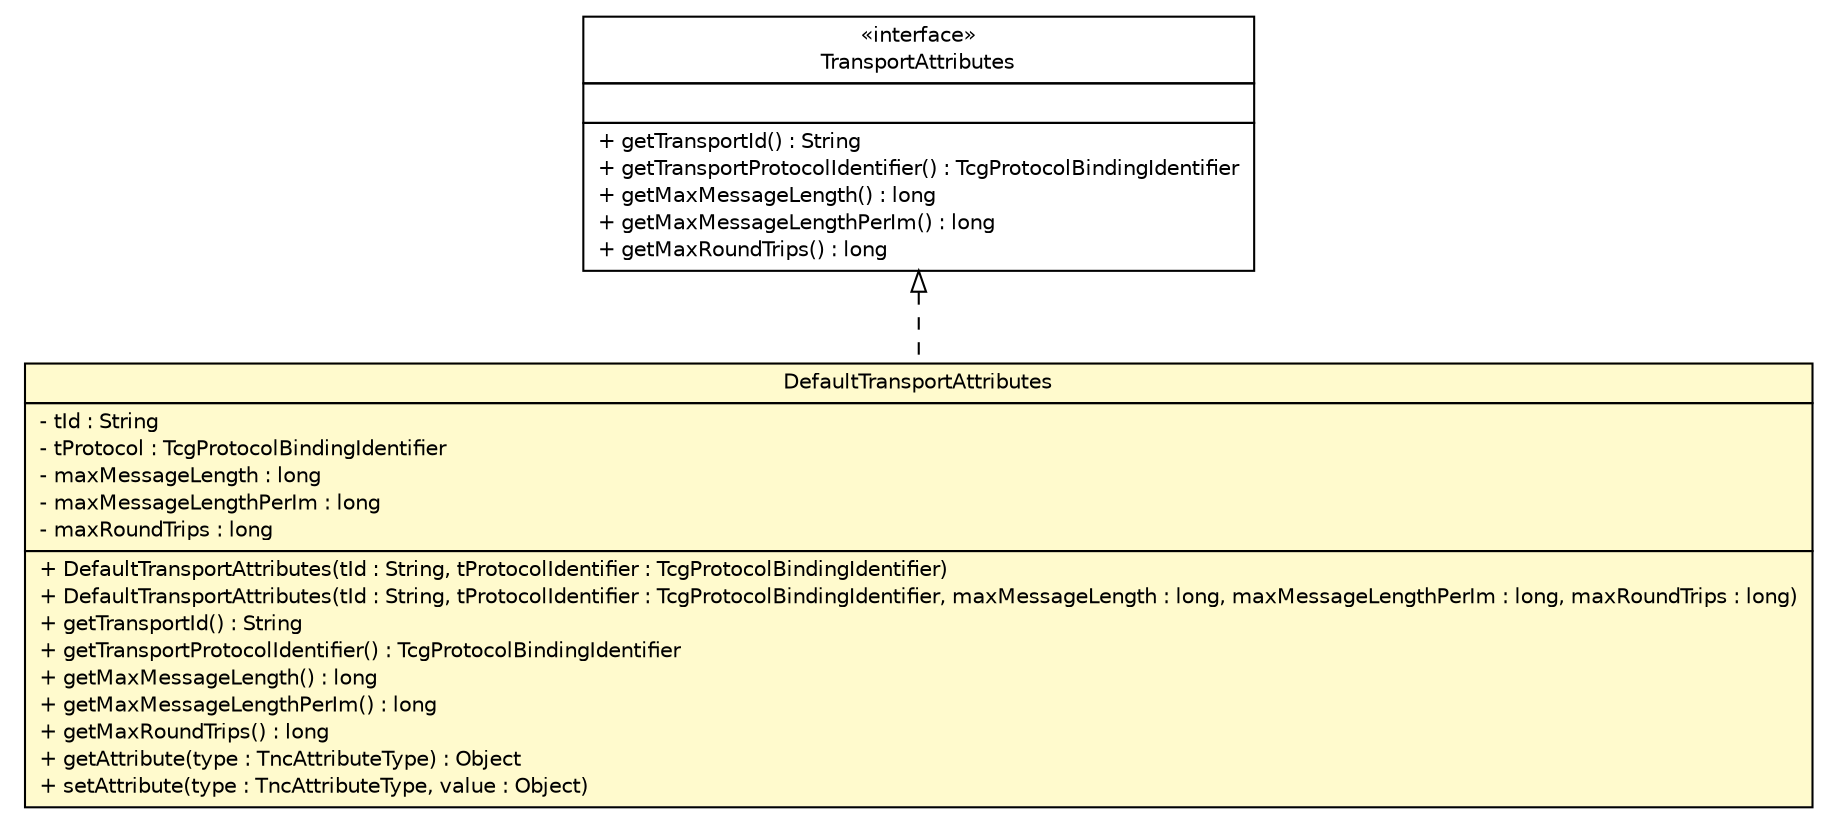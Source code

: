 #!/usr/local/bin/dot
#
# Class diagram 
# Generated by UMLGraph version R5_6 (http://www.umlgraph.org/)
#

digraph G {
	edge [fontname="Helvetica",fontsize=10,labelfontname="Helvetica",labelfontsize=10];
	node [fontname="Helvetica",fontsize=10,shape=plaintext];
	nodesep=0.25;
	ranksep=0.5;
	// de.hsbremen.tc.tnc.transport.DefaultTransportAttributes
	c56 [label=<<table title="de.hsbremen.tc.tnc.transport.DefaultTransportAttributes" border="0" cellborder="1" cellspacing="0" cellpadding="2" port="p" bgcolor="lemonChiffon" href="./DefaultTransportAttributes.html">
		<tr><td><table border="0" cellspacing="0" cellpadding="1">
<tr><td align="center" balign="center"> DefaultTransportAttributes </td></tr>
		</table></td></tr>
		<tr><td><table border="0" cellspacing="0" cellpadding="1">
<tr><td align="left" balign="left"> - tId : String </td></tr>
<tr><td align="left" balign="left"> - tProtocol : TcgProtocolBindingIdentifier </td></tr>
<tr><td align="left" balign="left"> - maxMessageLength : long </td></tr>
<tr><td align="left" balign="left"> - maxMessageLengthPerIm : long </td></tr>
<tr><td align="left" balign="left"> - maxRoundTrips : long </td></tr>
		</table></td></tr>
		<tr><td><table border="0" cellspacing="0" cellpadding="1">
<tr><td align="left" balign="left"> + DefaultTransportAttributes(tId : String, tProtocolIdentifier : TcgProtocolBindingIdentifier) </td></tr>
<tr><td align="left" balign="left"> + DefaultTransportAttributes(tId : String, tProtocolIdentifier : TcgProtocolBindingIdentifier, maxMessageLength : long, maxMessageLengthPerIm : long, maxRoundTrips : long) </td></tr>
<tr><td align="left" balign="left"> + getTransportId() : String </td></tr>
<tr><td align="left" balign="left"> + getTransportProtocolIdentifier() : TcgProtocolBindingIdentifier </td></tr>
<tr><td align="left" balign="left"> + getMaxMessageLength() : long </td></tr>
<tr><td align="left" balign="left"> + getMaxMessageLengthPerIm() : long </td></tr>
<tr><td align="left" balign="left"> + getMaxRoundTrips() : long </td></tr>
<tr><td align="left" balign="left"> + getAttribute(type : TncAttributeType) : Object </td></tr>
<tr><td align="left" balign="left"> + setAttribute(type : TncAttributeType, value : Object) </td></tr>
		</table></td></tr>
		</table>>, URL="./DefaultTransportAttributes.html", fontname="Helvetica", fontcolor="black", fontsize=10.0];
	// de.hsbremen.tc.tnc.transport.TransportAttributes
	c57 [label=<<table title="de.hsbremen.tc.tnc.transport.TransportAttributes" border="0" cellborder="1" cellspacing="0" cellpadding="2" port="p" href="./TransportAttributes.html">
		<tr><td><table border="0" cellspacing="0" cellpadding="1">
<tr><td align="center" balign="center"> &#171;interface&#187; </td></tr>
<tr><td align="center" balign="center"> TransportAttributes </td></tr>
		</table></td></tr>
		<tr><td><table border="0" cellspacing="0" cellpadding="1">
<tr><td align="left" balign="left">  </td></tr>
		</table></td></tr>
		<tr><td><table border="0" cellspacing="0" cellpadding="1">
<tr><td align="left" balign="left"> + getTransportId() : String </td></tr>
<tr><td align="left" balign="left"> + getTransportProtocolIdentifier() : TcgProtocolBindingIdentifier </td></tr>
<tr><td align="left" balign="left"> + getMaxMessageLength() : long </td></tr>
<tr><td align="left" balign="left"> + getMaxMessageLengthPerIm() : long </td></tr>
<tr><td align="left" balign="left"> + getMaxRoundTrips() : long </td></tr>
		</table></td></tr>
		</table>>, URL="./TransportAttributes.html", fontname="Helvetica", fontcolor="black", fontsize=10.0];
	//de.hsbremen.tc.tnc.transport.DefaultTransportAttributes implements de.hsbremen.tc.tnc.transport.TransportAttributes
	c57:p -> c56:p [dir=back,arrowtail=empty,style=dashed];
}

